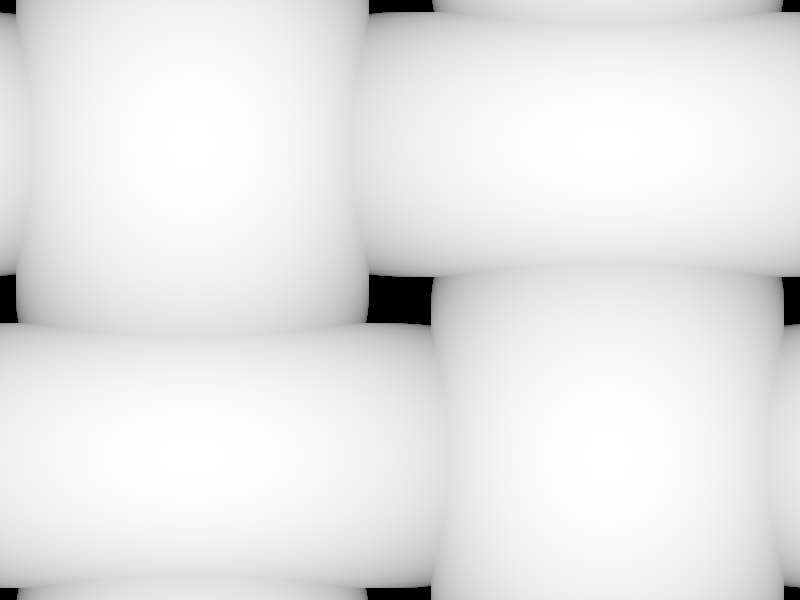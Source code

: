 camera
{
  orthographic
  up <0, 1, 0>
  right <1, 0, 0>
  location <0,40,0>
  look_at <0,0,0>
  angle 11
}

#include "colors.inc"

#declare threadthick=1.7;
#declare grad_h=4+threadthick*2;
#declare grad_off=grad_h/2;

#declare redpaint = texture { pigment { color rgb <1,0,0> } finish { ambient 0.5 } }
#declare heightgrad = texture {
  pigment {
    gradient y
    pigment_map {
      [0 color Black]
      [0.5 color Black]
      [1 color White]
    }
    scale grad_h*y translate grad_off*y
  }
  finish { ambient 1 }
}

background { color Black }

difference {
  torus { 2 threadthick rotate 90*x }
  box { <-5,-5,-5> <5,0,5> texture { redpaint } }
  translate <-2,0,-2>
  texture { heightgrad }
}
difference {
  torus { 2 threadthick rotate 90*z }
  box { <-5,0,-5> <5,5,5> texture { redpaint } }
  translate <-2,0,-2>
  texture { heightgrad }
}

difference {
  torus { 2 threadthick rotate 90*x }
  box { <-5,0,-5> <5,5,5> texture { redpaint } }
  translate <-2,0,2>
  texture { heightgrad }
}
difference {
  torus { 2 threadthick rotate 90*z }
  box { <-5,-5,-5> <5,0,5> texture { redpaint } }
  translate <-2,0,2>
  texture { heightgrad }
}

difference {
  torus { 2 threadthick rotate 90*x }
  box { <-5,0,-5> <5,5,5> texture { redpaint } }
  translate <2,0,-2>
  texture { heightgrad }
}
difference {
  torus { 2 threadthick rotate 90*z }
  box { <-5,-5,-5> <5,0,5> texture { redpaint } }
  translate <2,0,-2>
  texture { heightgrad }
}

difference {
  torus { 2 threadthick rotate 90*z }
  box { <-5,0,-5> <5,5,5> texture { redpaint } }
  translate <2,0,2>
  texture { heightgrad }
}
difference {
  torus { 2 threadthick rotate 90*x }
  box { <-5,-5,-5> <5,0,5> texture { redpaint } }
  translate <2,0,2>
  texture { heightgrad }
}

difference {
  torus { 2 threadthick rotate 90*x }
  box { <-5,-5,-5> <5,0,5> texture { redpaint } }
  translate <-6,0,2>
  texture { heightgrad }
}
difference {
  torus { 2 threadthick rotate 90*x }
  box { <-5,-5,-5> <5,0,5> texture { redpaint } }
  translate <6,0,-2>
  texture { heightgrad }
}
difference {
  torus { 2 threadthick rotate 90*z }
  box { <-5,-5,-5> <5,0,5> texture { redpaint } }
  translate <-2,0,-6>
  texture { heightgrad }
}
difference {
  torus { 2 threadthick rotate 90*z }
  box { <-5,-5,-5> <5,0,5> texture { redpaint } }
  translate <2,0,6>
  texture { heightgrad }
}
